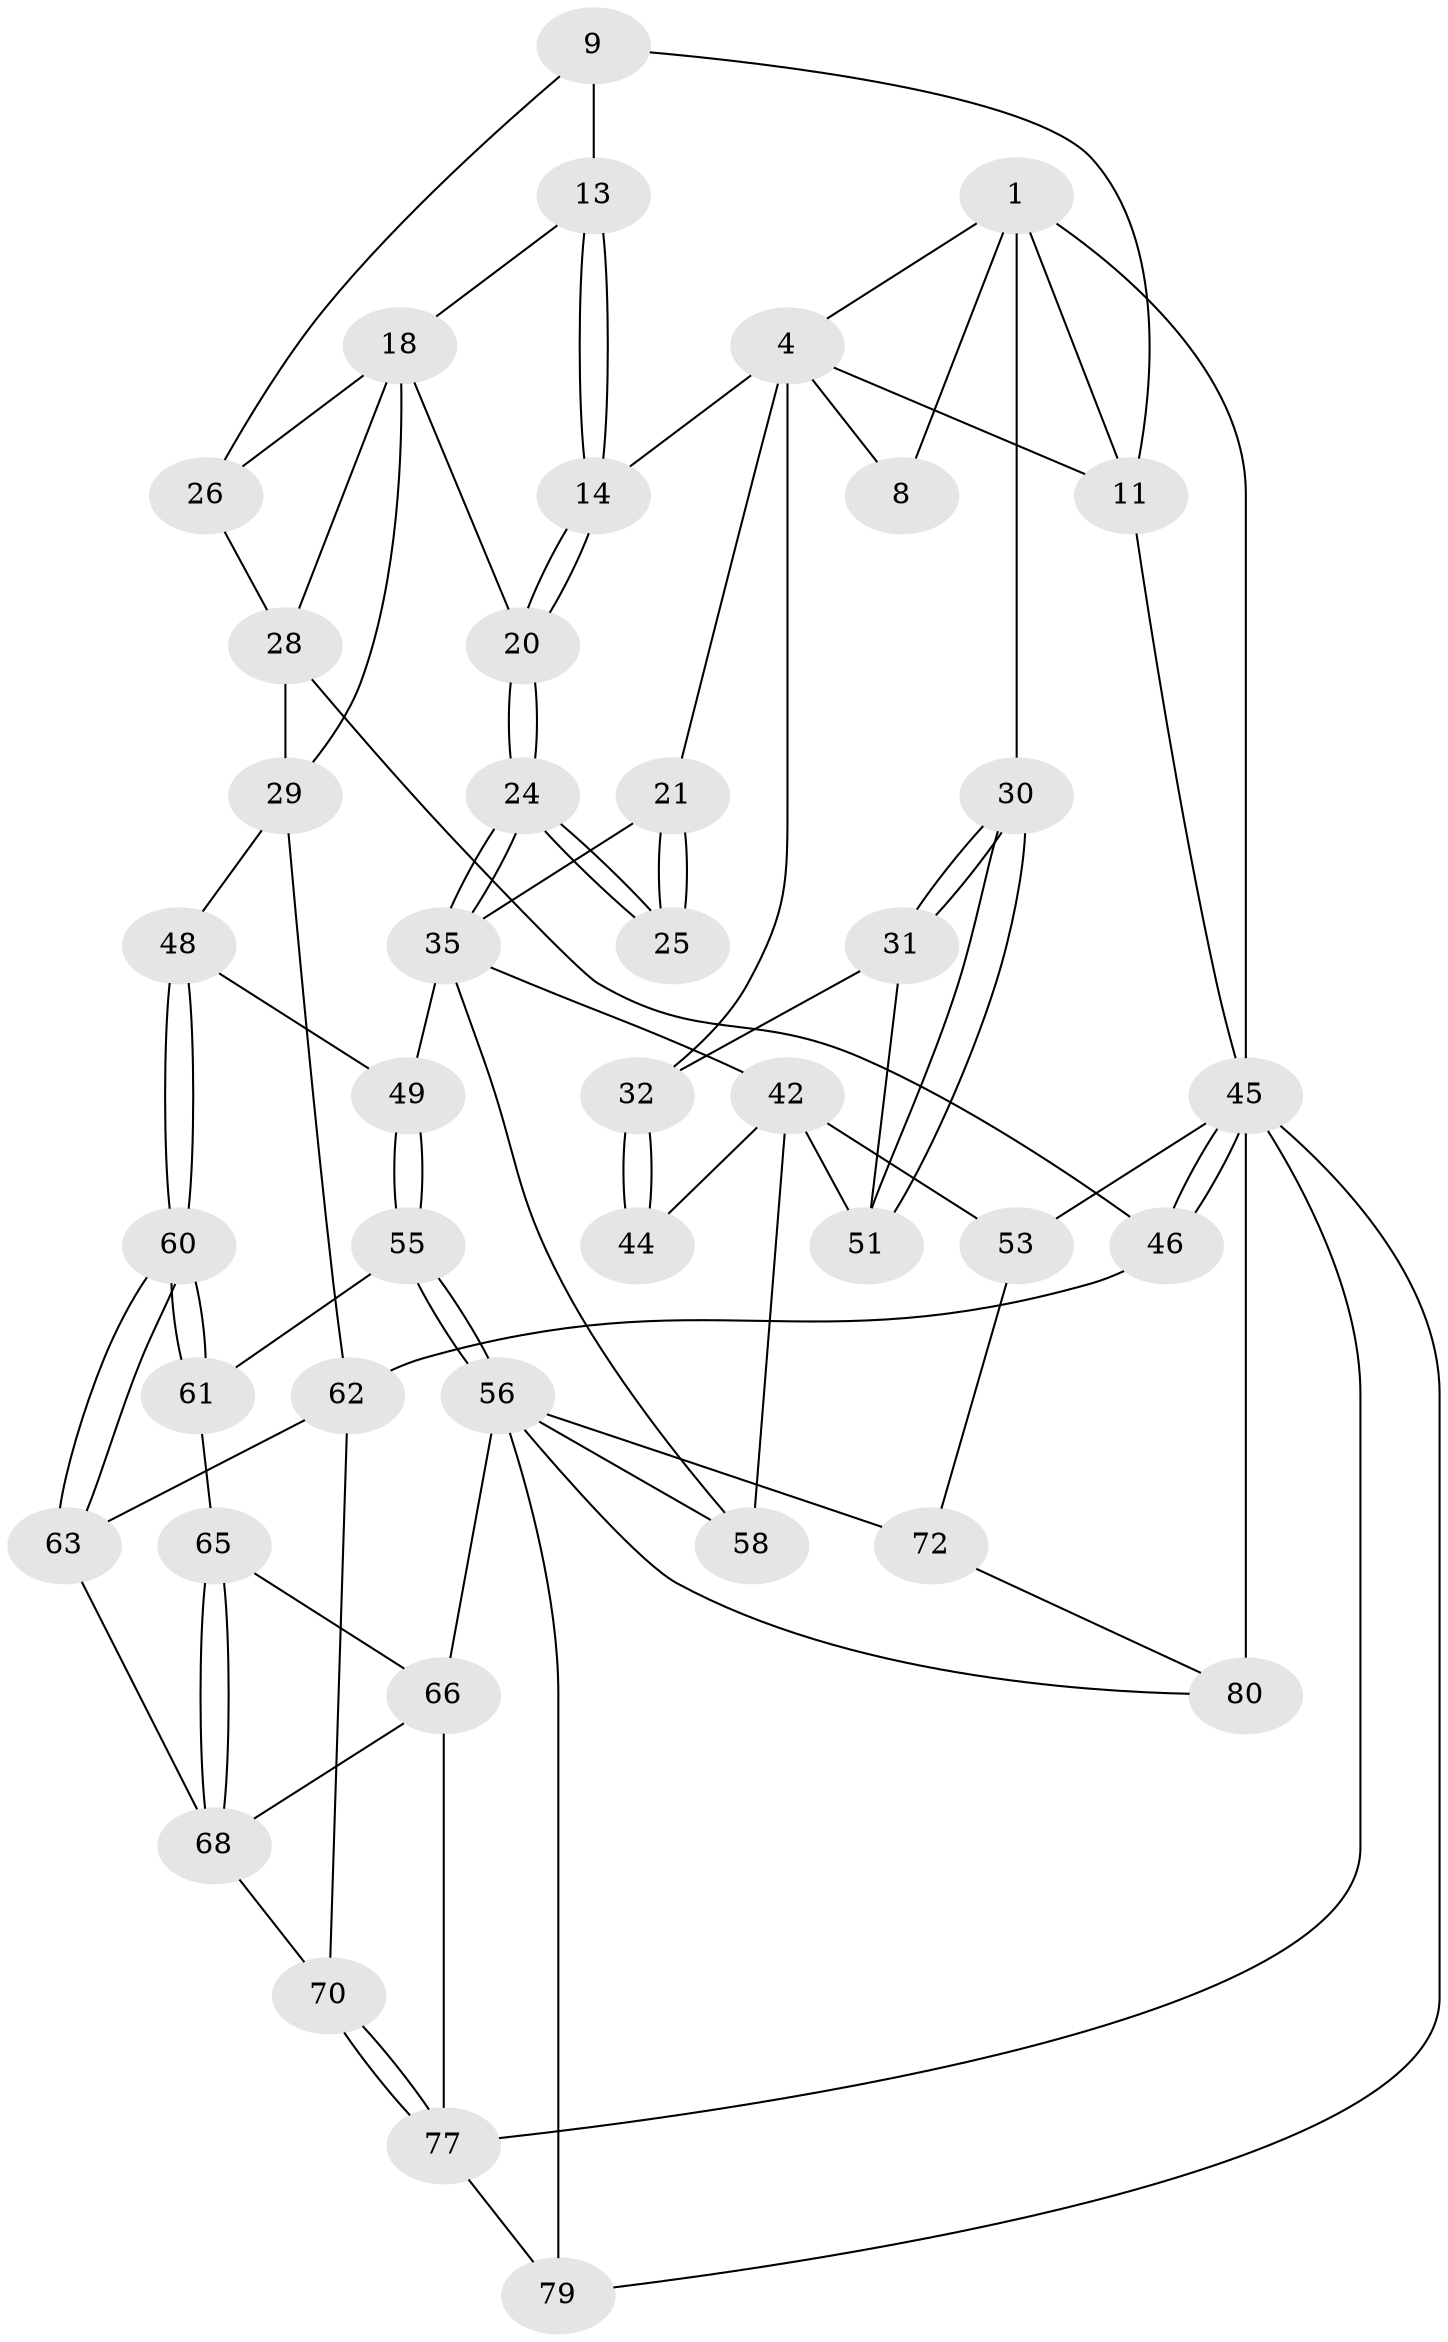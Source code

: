// original degree distribution, {3: 0.03529411764705882, 5: 0.5058823529411764, 4: 0.23529411764705882, 6: 0.2235294117647059}
// Generated by graph-tools (version 1.1) at 2025/17/03/09/25 04:17:08]
// undirected, 42 vertices, 91 edges
graph export_dot {
graph [start="1"]
  node [color=gray90,style=filled];
  1 [pos="+0.285027872021401+0",super="+2"];
  4 [pos="+0.5513143104784601+0",super="+5"];
  8 [pos="+0.14394723690471284+0.30648120248230865"];
  9 [pos="+0.8540038651622164+0.08879398793550343",super="+10"];
  11 [pos="+1+0",super="+12"];
  13 [pos="+0.8614138272645743+0.257990162669899",super="+16"];
  14 [pos="+0.708493845066472+0.3226227950055128"];
  18 [pos="+0.9190989044708961+0.3798191125715972",super="+27+19"];
  20 [pos="+0.723640516352329+0.43517343033278166"];
  21 [pos="+0.4994405678987751+0.36589011198767657",super="+22"];
  24 [pos="+0.5857004703414501+0.5236647872799345"];
  25 [pos="+0.5333112865653626+0.46890016296537074"];
  26 [pos="+1+0.3207907017735251"];
  28 [pos="+1+0.4817374501795249",super="+39"];
  29 [pos="+0.7758843019601858+0.48328761872090936",super="+47"];
  30 [pos="+0+0.3501528247033119"];
  31 [pos="+0.11469110378189452+0.31435287458508315",super="+34"];
  32 [pos="+0.23482875985222812+0.4458057459001081",super="+33"];
  35 [pos="+0.5763096760573475+0.5396281097290435",super="+36"];
  42 [pos="+0.1814531299196569+0.699750331910732",super="+59+43"];
  44 [pos="+0.1686333628419123+0.6760123950699299"];
  45 [pos="+1+1",super="+54+83"];
  46 [pos="+1+0.8123799107082489"];
  48 [pos="+0.7545613845634673+0.6348039707460137"];
  49 [pos="+0.6599378909438615+0.650592937037346"];
  51 [pos="+0+0.5398613070853306"];
  53 [pos="+0+1",super="+71"];
  55 [pos="+0.6543117769623342+0.6928556678739347"];
  56 [pos="+0.5063399100260583+0.7419744451288416",super="+57+67"];
  58 [pos="+0.45832635421941204+0.6770531528573985"];
  60 [pos="+0.7672405434232017+0.6893033138386742"];
  61 [pos="+0.6731142262570969+0.711035152933387"];
  62 [pos="+0.9082916939874036+0.7109002497197731",super="+64"];
  63 [pos="+0.8012391453008902+0.7360074510105644"];
  65 [pos="+0.6741349603897956+0.723263116552103"];
  66 [pos="+0.6405271101670974+0.8016328929364711",super="+74"];
  68 [pos="+0.7675496262557444+0.8012838779819275",super="+69"];
  70 [pos="+0.8777283563436035+0.9139272790241857"];
  72 [pos="+0.339839826445789+0.8538030138416999",super="+73"];
  77 [pos="+0.847876100490586+1",super="+78"];
  79 [pos="+0.551135610326319+0.9575866223702536"];
  80 [pos="+0.29847130259060406+0.8648117124764608",super="+82+81"];
  1 -- 4;
  1 -- 11;
  1 -- 8;
  1 -- 45;
  1 -- 30;
  4 -- 11;
  4 -- 32;
  4 -- 21 [weight=2];
  4 -- 8;
  4 -- 14;
  9 -- 13 [weight=2];
  9 -- 26;
  9 -- 11;
  11 -- 45;
  13 -- 14;
  13 -- 14;
  13 -- 18;
  14 -- 20;
  14 -- 20;
  18 -- 26;
  18 -- 28;
  18 -- 20;
  18 -- 29;
  20 -- 24;
  20 -- 24;
  21 -- 25 [weight=2];
  21 -- 25;
  21 -- 35 [weight=2];
  24 -- 25;
  24 -- 25;
  24 -- 35;
  24 -- 35;
  26 -- 28;
  28 -- 29 [weight=2];
  28 -- 46;
  29 -- 48;
  29 -- 62;
  30 -- 31;
  30 -- 31;
  30 -- 51;
  30 -- 51;
  31 -- 51;
  31 -- 32;
  32 -- 44 [weight=2];
  32 -- 44;
  35 -- 49;
  35 -- 58;
  35 -- 42;
  42 -- 58;
  42 -- 53 [weight=2];
  42 -- 51;
  42 -- 44;
  45 -- 46;
  45 -- 46;
  45 -- 53;
  45 -- 80 [weight=3];
  45 -- 77;
  45 -- 79;
  46 -- 62;
  48 -- 49;
  48 -- 60;
  48 -- 60;
  49 -- 55;
  49 -- 55;
  53 -- 72;
  55 -- 56;
  55 -- 56;
  55 -- 61;
  56 -- 58;
  56 -- 72 [weight=2];
  56 -- 80;
  56 -- 66;
  56 -- 79;
  60 -- 61;
  60 -- 61;
  60 -- 63;
  60 -- 63;
  61 -- 65;
  62 -- 63;
  62 -- 70;
  63 -- 68;
  65 -- 66;
  65 -- 68;
  65 -- 68;
  66 -- 68;
  66 -- 77;
  68 -- 70;
  70 -- 77;
  70 -- 77;
  72 -- 80;
  77 -- 79;
}
